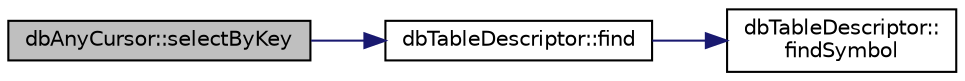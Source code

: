 digraph "dbAnyCursor::selectByKey"
{
 // INTERACTIVE_SVG=YES
 // LATEX_PDF_SIZE
  edge [fontname="Helvetica",fontsize="10",labelfontname="Helvetica",labelfontsize="10"];
  node [fontname="Helvetica",fontsize="10",shape=record];
  rankdir="LR";
  Node1 [label="dbAnyCursor::selectByKey",height=0.2,width=0.4,color="black", fillcolor="grey75", style="filled", fontcolor="black",tooltip=" "];
  Node1 -> Node2 [color="midnightblue",fontsize="10",style="solid",fontname="Helvetica"];
  Node2 [label="dbTableDescriptor::find",height=0.2,width=0.4,color="black", fillcolor="white", style="filled",URL="$classdbTableDescriptor.html#af00ff5ecef46b66d25aa62e99e9f82f8",tooltip=" "];
  Node2 -> Node3 [color="midnightblue",fontsize="10",style="solid",fontname="Helvetica"];
  Node3 [label="dbTableDescriptor::\lfindSymbol",height=0.2,width=0.4,color="black", fillcolor="white", style="filled",URL="$classdbTableDescriptor.html#a11c1191bc1a585afffbfff8a7a05ec85",tooltip=" "];
}
